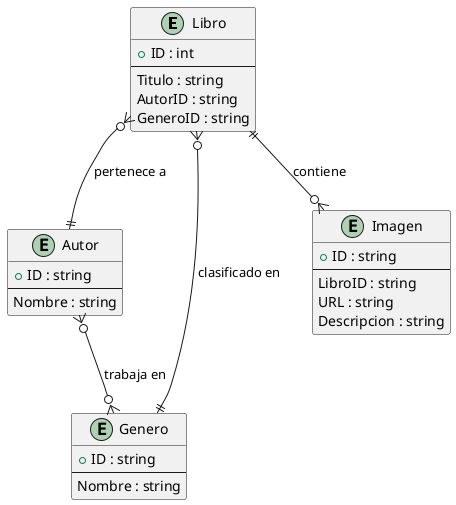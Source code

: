 @startuml
entity Libro {
+ID : int
--
Titulo : string
AutorID : string
GeneroID : string
}

entity Autor {
+ID : string
--
Nombre : string
}

entity Genero {
+ID : string
--
Nombre : string
}

entity Imagen {
+ID : string
--
LibroID : string
URL : string
Descripcion : string
}

Libro }o--|| Autor : pertenece a
Libro }o--|| Genero : clasificado en
Libro ||--o{ Imagen : contiene
Autor }o--o{ Genero : trabaja en

@enduml
